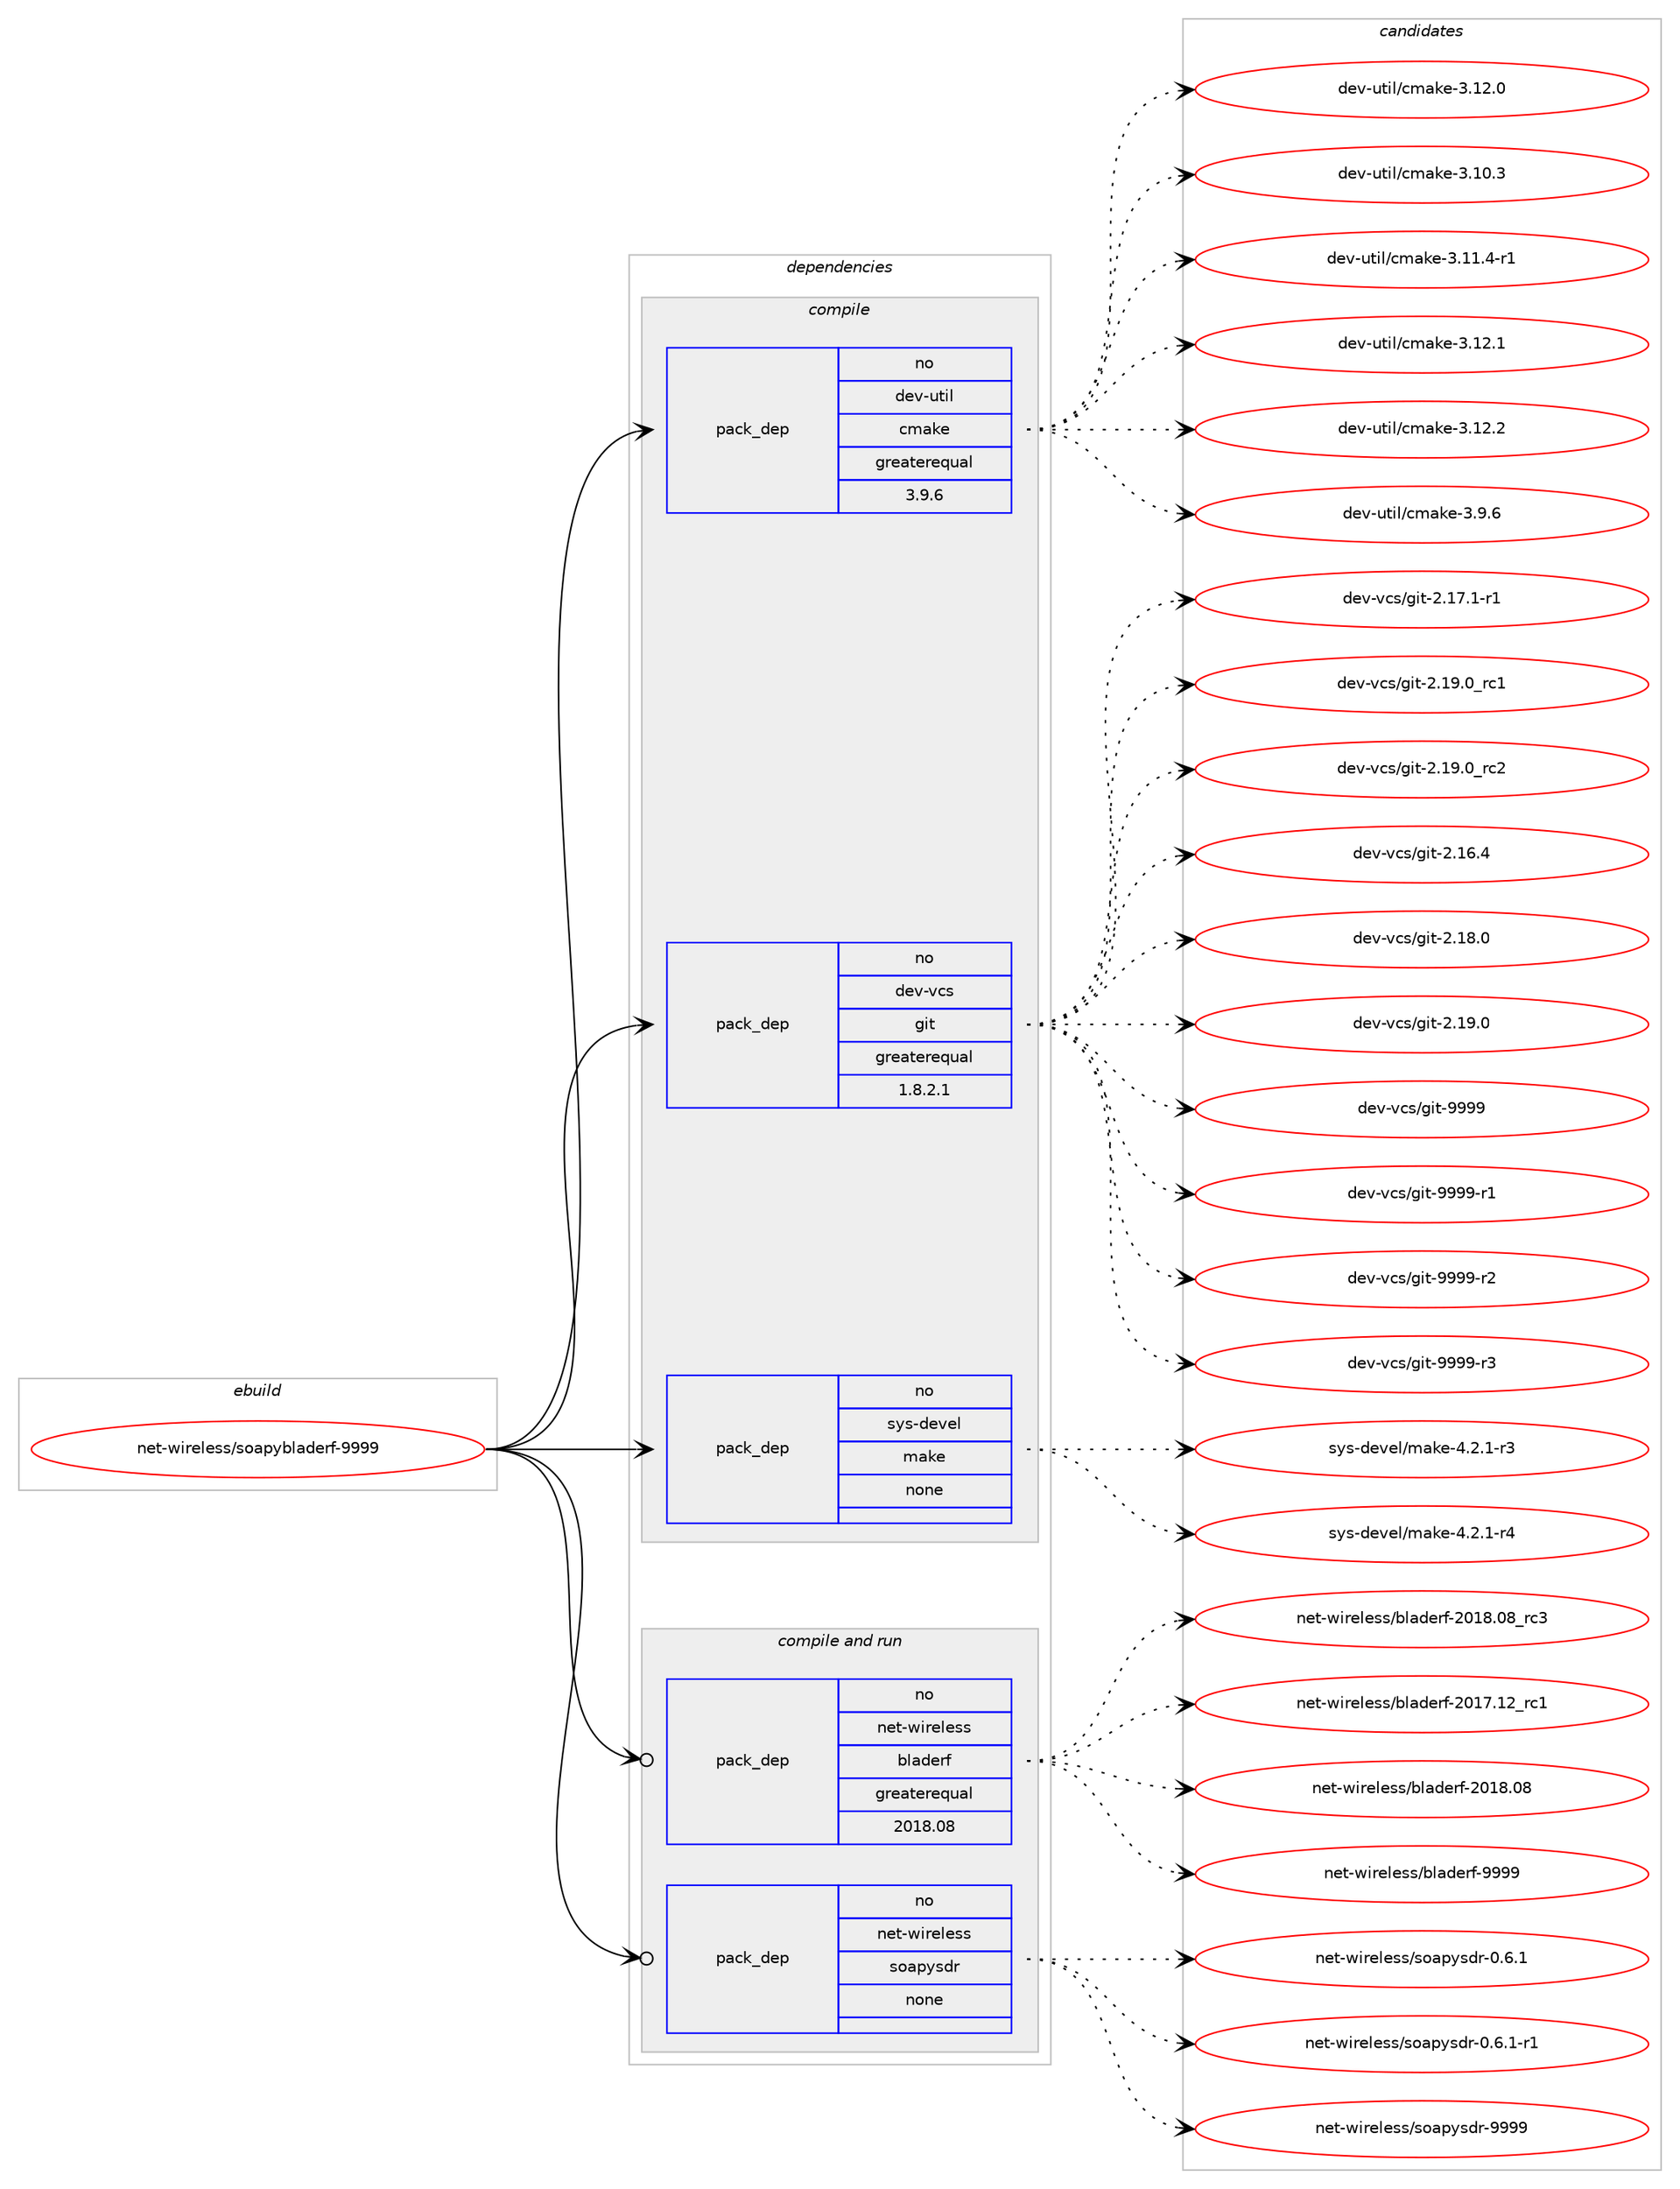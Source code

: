 digraph prolog {

# *************
# Graph options
# *************

newrank=true;
concentrate=true;
compound=true;
graph [rankdir=LR,fontname=Helvetica,fontsize=10,ranksep=1.5];#, ranksep=2.5, nodesep=0.2];
edge  [arrowhead=vee];
node  [fontname=Helvetica,fontsize=10];

# **********
# The ebuild
# **********

subgraph cluster_leftcol {
color=gray;
rank=same;
label=<<i>ebuild</i>>;
id [label="net-wireless/soapybladerf-9999", color=red, width=4, href="../net-wireless/soapybladerf-9999.svg"];
}

# ****************
# The dependencies
# ****************

subgraph cluster_midcol {
color=gray;
label=<<i>dependencies</i>>;
subgraph cluster_compile {
fillcolor="#eeeeee";
style=filled;
label=<<i>compile</i>>;
subgraph pack8284 {
dependency12390 [label=<<TABLE BORDER="0" CELLBORDER="1" CELLSPACING="0" CELLPADDING="4" WIDTH="220"><TR><TD ROWSPAN="6" CELLPADDING="30">pack_dep</TD></TR><TR><TD WIDTH="110">no</TD></TR><TR><TD>dev-util</TD></TR><TR><TD>cmake</TD></TR><TR><TD>greaterequal</TD></TR><TR><TD>3.9.6</TD></TR></TABLE>>, shape=none, color=blue];
}
id:e -> dependency12390:w [weight=20,style="solid",arrowhead="vee"];
subgraph pack8285 {
dependency12391 [label=<<TABLE BORDER="0" CELLBORDER="1" CELLSPACING="0" CELLPADDING="4" WIDTH="220"><TR><TD ROWSPAN="6" CELLPADDING="30">pack_dep</TD></TR><TR><TD WIDTH="110">no</TD></TR><TR><TD>dev-vcs</TD></TR><TR><TD>git</TD></TR><TR><TD>greaterequal</TD></TR><TR><TD>1.8.2.1</TD></TR></TABLE>>, shape=none, color=blue];
}
id:e -> dependency12391:w [weight=20,style="solid",arrowhead="vee"];
subgraph pack8286 {
dependency12392 [label=<<TABLE BORDER="0" CELLBORDER="1" CELLSPACING="0" CELLPADDING="4" WIDTH="220"><TR><TD ROWSPAN="6" CELLPADDING="30">pack_dep</TD></TR><TR><TD WIDTH="110">no</TD></TR><TR><TD>sys-devel</TD></TR><TR><TD>make</TD></TR><TR><TD>none</TD></TR><TR><TD></TD></TR></TABLE>>, shape=none, color=blue];
}
id:e -> dependency12392:w [weight=20,style="solid",arrowhead="vee"];
}
subgraph cluster_compileandrun {
fillcolor="#eeeeee";
style=filled;
label=<<i>compile and run</i>>;
subgraph pack8287 {
dependency12393 [label=<<TABLE BORDER="0" CELLBORDER="1" CELLSPACING="0" CELLPADDING="4" WIDTH="220"><TR><TD ROWSPAN="6" CELLPADDING="30">pack_dep</TD></TR><TR><TD WIDTH="110">no</TD></TR><TR><TD>net-wireless</TD></TR><TR><TD>bladerf</TD></TR><TR><TD>greaterequal</TD></TR><TR><TD>2018.08</TD></TR></TABLE>>, shape=none, color=blue];
}
id:e -> dependency12393:w [weight=20,style="solid",arrowhead="odotvee"];
subgraph pack8288 {
dependency12394 [label=<<TABLE BORDER="0" CELLBORDER="1" CELLSPACING="0" CELLPADDING="4" WIDTH="220"><TR><TD ROWSPAN="6" CELLPADDING="30">pack_dep</TD></TR><TR><TD WIDTH="110">no</TD></TR><TR><TD>net-wireless</TD></TR><TR><TD>soapysdr</TD></TR><TR><TD>none</TD></TR><TR><TD></TD></TR></TABLE>>, shape=none, color=blue];
}
id:e -> dependency12394:w [weight=20,style="solid",arrowhead="odotvee"];
}
subgraph cluster_run {
fillcolor="#eeeeee";
style=filled;
label=<<i>run</i>>;
}
}

# **************
# The candidates
# **************

subgraph cluster_choices {
rank=same;
color=gray;
label=<<i>candidates</i>>;

subgraph choice8284 {
color=black;
nodesep=1;
choice1001011184511711610510847991099710710145514649504648 [label="dev-util/cmake-3.12.0", color=red, width=4,href="../dev-util/cmake-3.12.0.svg"];
choice1001011184511711610510847991099710710145514649484651 [label="dev-util/cmake-3.10.3", color=red, width=4,href="../dev-util/cmake-3.10.3.svg"];
choice10010111845117116105108479910997107101455146494946524511449 [label="dev-util/cmake-3.11.4-r1", color=red, width=4,href="../dev-util/cmake-3.11.4-r1.svg"];
choice1001011184511711610510847991099710710145514649504649 [label="dev-util/cmake-3.12.1", color=red, width=4,href="../dev-util/cmake-3.12.1.svg"];
choice1001011184511711610510847991099710710145514649504650 [label="dev-util/cmake-3.12.2", color=red, width=4,href="../dev-util/cmake-3.12.2.svg"];
choice10010111845117116105108479910997107101455146574654 [label="dev-util/cmake-3.9.6", color=red, width=4,href="../dev-util/cmake-3.9.6.svg"];
dependency12390:e -> choice1001011184511711610510847991099710710145514649504648:w [style=dotted,weight="100"];
dependency12390:e -> choice1001011184511711610510847991099710710145514649484651:w [style=dotted,weight="100"];
dependency12390:e -> choice10010111845117116105108479910997107101455146494946524511449:w [style=dotted,weight="100"];
dependency12390:e -> choice1001011184511711610510847991099710710145514649504649:w [style=dotted,weight="100"];
dependency12390:e -> choice1001011184511711610510847991099710710145514649504650:w [style=dotted,weight="100"];
dependency12390:e -> choice10010111845117116105108479910997107101455146574654:w [style=dotted,weight="100"];
}
subgraph choice8285 {
color=black;
nodesep=1;
choice100101118451189911547103105116455046495546494511449 [label="dev-vcs/git-2.17.1-r1", color=red, width=4,href="../dev-vcs/git-2.17.1-r1.svg"];
choice10010111845118991154710310511645504649574648951149949 [label="dev-vcs/git-2.19.0_rc1", color=red, width=4,href="../dev-vcs/git-2.19.0_rc1.svg"];
choice10010111845118991154710310511645504649574648951149950 [label="dev-vcs/git-2.19.0_rc2", color=red, width=4,href="../dev-vcs/git-2.19.0_rc2.svg"];
choice10010111845118991154710310511645504649544652 [label="dev-vcs/git-2.16.4", color=red, width=4,href="../dev-vcs/git-2.16.4.svg"];
choice10010111845118991154710310511645504649564648 [label="dev-vcs/git-2.18.0", color=red, width=4,href="../dev-vcs/git-2.18.0.svg"];
choice10010111845118991154710310511645504649574648 [label="dev-vcs/git-2.19.0", color=red, width=4,href="../dev-vcs/git-2.19.0.svg"];
choice1001011184511899115471031051164557575757 [label="dev-vcs/git-9999", color=red, width=4,href="../dev-vcs/git-9999.svg"];
choice10010111845118991154710310511645575757574511449 [label="dev-vcs/git-9999-r1", color=red, width=4,href="../dev-vcs/git-9999-r1.svg"];
choice10010111845118991154710310511645575757574511450 [label="dev-vcs/git-9999-r2", color=red, width=4,href="../dev-vcs/git-9999-r2.svg"];
choice10010111845118991154710310511645575757574511451 [label="dev-vcs/git-9999-r3", color=red, width=4,href="../dev-vcs/git-9999-r3.svg"];
dependency12391:e -> choice100101118451189911547103105116455046495546494511449:w [style=dotted,weight="100"];
dependency12391:e -> choice10010111845118991154710310511645504649574648951149949:w [style=dotted,weight="100"];
dependency12391:e -> choice10010111845118991154710310511645504649574648951149950:w [style=dotted,weight="100"];
dependency12391:e -> choice10010111845118991154710310511645504649544652:w [style=dotted,weight="100"];
dependency12391:e -> choice10010111845118991154710310511645504649564648:w [style=dotted,weight="100"];
dependency12391:e -> choice10010111845118991154710310511645504649574648:w [style=dotted,weight="100"];
dependency12391:e -> choice1001011184511899115471031051164557575757:w [style=dotted,weight="100"];
dependency12391:e -> choice10010111845118991154710310511645575757574511449:w [style=dotted,weight="100"];
dependency12391:e -> choice10010111845118991154710310511645575757574511450:w [style=dotted,weight="100"];
dependency12391:e -> choice10010111845118991154710310511645575757574511451:w [style=dotted,weight="100"];
}
subgraph choice8286 {
color=black;
nodesep=1;
choice1151211154510010111810110847109971071014552465046494511451 [label="sys-devel/make-4.2.1-r3", color=red, width=4,href="../sys-devel/make-4.2.1-r3.svg"];
choice1151211154510010111810110847109971071014552465046494511452 [label="sys-devel/make-4.2.1-r4", color=red, width=4,href="../sys-devel/make-4.2.1-r4.svg"];
dependency12392:e -> choice1151211154510010111810110847109971071014552465046494511451:w [style=dotted,weight="100"];
dependency12392:e -> choice1151211154510010111810110847109971071014552465046494511452:w [style=dotted,weight="100"];
}
subgraph choice8287 {
color=black;
nodesep=1;
choice110101116451191051141011081011151154798108971001011141024550484956464856951149951 [label="net-wireless/bladerf-2018.08_rc3", color=red, width=4,href="../net-wireless/bladerf-2018.08_rc3.svg"];
choice110101116451191051141011081011151154798108971001011141024550484955464950951149949 [label="net-wireless/bladerf-2017.12_rc1", color=red, width=4,href="../net-wireless/bladerf-2017.12_rc1.svg"];
choice110101116451191051141011081011151154798108971001011141024550484956464856 [label="net-wireless/bladerf-2018.08", color=red, width=4,href="../net-wireless/bladerf-2018.08.svg"];
choice110101116451191051141011081011151154798108971001011141024557575757 [label="net-wireless/bladerf-9999", color=red, width=4,href="../net-wireless/bladerf-9999.svg"];
dependency12393:e -> choice110101116451191051141011081011151154798108971001011141024550484956464856951149951:w [style=dotted,weight="100"];
dependency12393:e -> choice110101116451191051141011081011151154798108971001011141024550484955464950951149949:w [style=dotted,weight="100"];
dependency12393:e -> choice110101116451191051141011081011151154798108971001011141024550484956464856:w [style=dotted,weight="100"];
dependency12393:e -> choice110101116451191051141011081011151154798108971001011141024557575757:w [style=dotted,weight="100"];
}
subgraph choice8288 {
color=black;
nodesep=1;
choice110101116451191051141011081011151154711511197112121115100114454846544649 [label="net-wireless/soapysdr-0.6.1", color=red, width=4,href="../net-wireless/soapysdr-0.6.1.svg"];
choice1101011164511910511410110810111511547115111971121211151001144548465446494511449 [label="net-wireless/soapysdr-0.6.1-r1", color=red, width=4,href="../net-wireless/soapysdr-0.6.1-r1.svg"];
choice1101011164511910511410110810111511547115111971121211151001144557575757 [label="net-wireless/soapysdr-9999", color=red, width=4,href="../net-wireless/soapysdr-9999.svg"];
dependency12394:e -> choice110101116451191051141011081011151154711511197112121115100114454846544649:w [style=dotted,weight="100"];
dependency12394:e -> choice1101011164511910511410110810111511547115111971121211151001144548465446494511449:w [style=dotted,weight="100"];
dependency12394:e -> choice1101011164511910511410110810111511547115111971121211151001144557575757:w [style=dotted,weight="100"];
}
}

}
